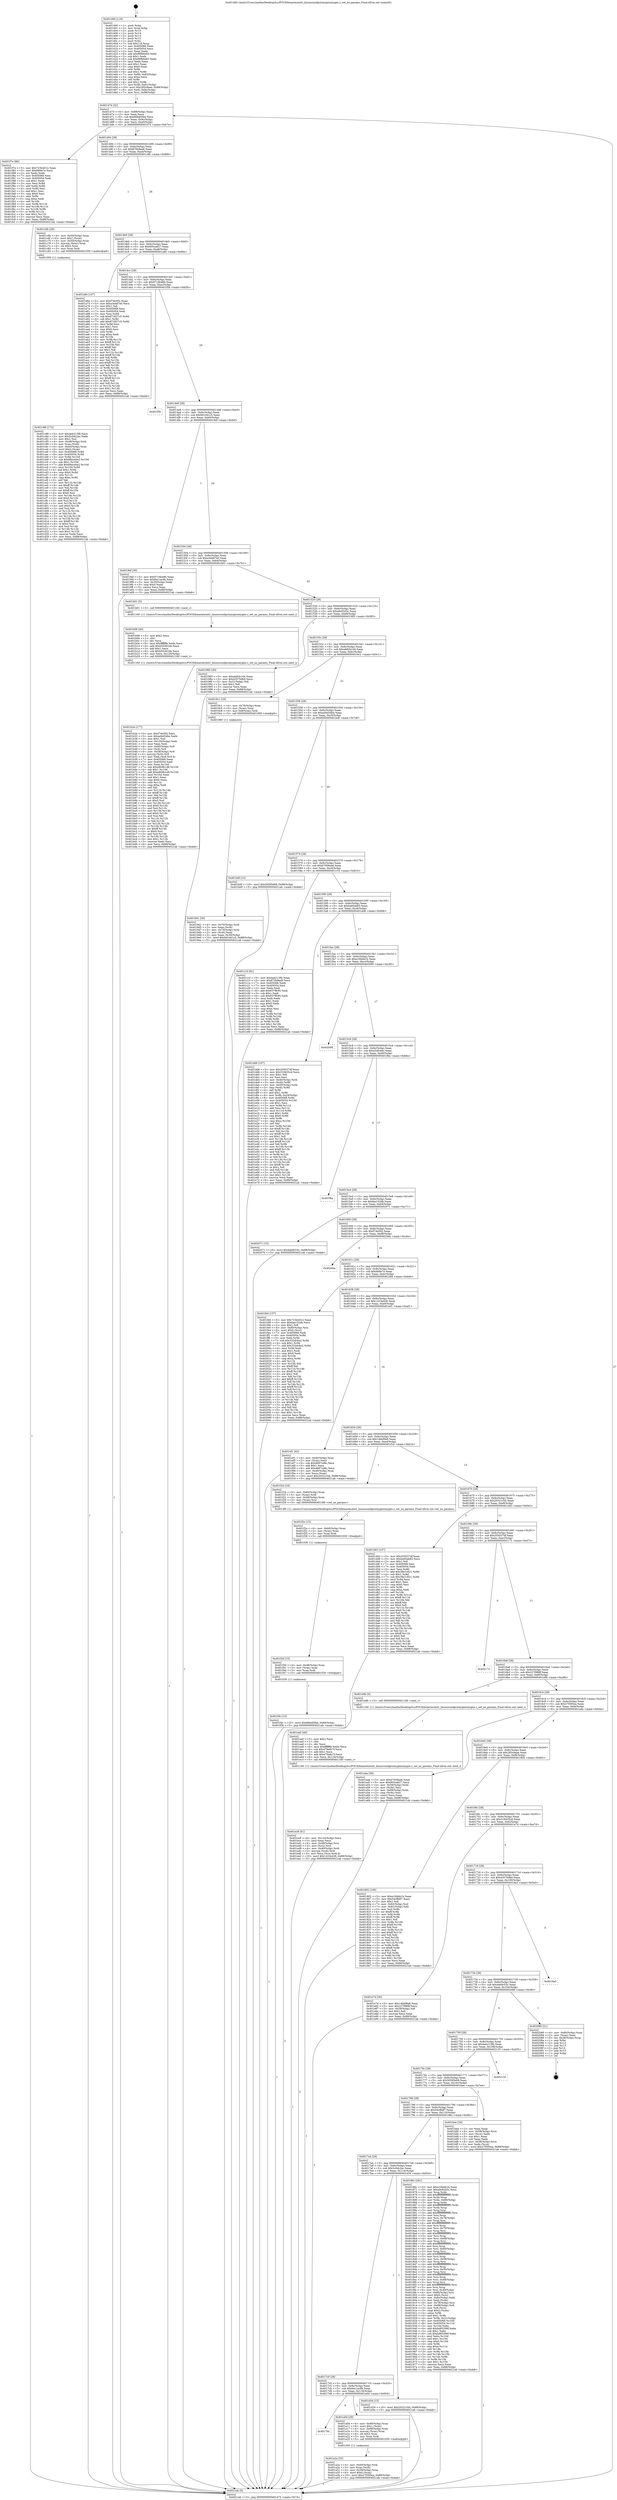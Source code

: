 digraph "0x401400" {
  label = "0x401400 (/mnt/c/Users/mathe/Desktop/tcc/POCII/binaries/extr_linuxsoundpcioxygenoxygen.c_set_no_params_Final-ollvm.out::main(0))"
  labelloc = "t"
  node[shape=record]

  Entry [label="",width=0.3,height=0.3,shape=circle,fillcolor=black,style=filled]
  "0x401474" [label="{
     0x401474 [32]\l
     | [instrs]\l
     &nbsp;&nbsp;0x401474 \<+6\>: mov -0x88(%rbp),%eax\l
     &nbsp;&nbsp;0x40147a \<+2\>: mov %eax,%ecx\l
     &nbsp;&nbsp;0x40147c \<+6\>: sub $0x86bd00be,%ecx\l
     &nbsp;&nbsp;0x401482 \<+6\>: mov %eax,-0x9c(%rbp)\l
     &nbsp;&nbsp;0x401488 \<+6\>: mov %ecx,-0xa0(%rbp)\l
     &nbsp;&nbsp;0x40148e \<+6\>: je 0000000000401f7e \<main+0xb7e\>\l
  }"]
  "0x401f7e" [label="{
     0x401f7e [86]\l
     | [instrs]\l
     &nbsp;&nbsp;0x401f7e \<+5\>: mov $0x723b4012,%eax\l
     &nbsp;&nbsp;0x401f83 \<+5\>: mov $0xfd0fe7e,%ecx\l
     &nbsp;&nbsp;0x401f88 \<+2\>: xor %edx,%edx\l
     &nbsp;&nbsp;0x401f8a \<+7\>: mov 0x405068,%esi\l
     &nbsp;&nbsp;0x401f91 \<+7\>: mov 0x405054,%edi\l
     &nbsp;&nbsp;0x401f98 \<+3\>: sub $0x1,%edx\l
     &nbsp;&nbsp;0x401f9b \<+3\>: mov %esi,%r8d\l
     &nbsp;&nbsp;0x401f9e \<+3\>: add %edx,%r8d\l
     &nbsp;&nbsp;0x401fa1 \<+4\>: imul %r8d,%esi\l
     &nbsp;&nbsp;0x401fa5 \<+3\>: and $0x1,%esi\l
     &nbsp;&nbsp;0x401fa8 \<+3\>: cmp $0x0,%esi\l
     &nbsp;&nbsp;0x401fab \<+4\>: sete %r9b\l
     &nbsp;&nbsp;0x401faf \<+3\>: cmp $0xa,%edi\l
     &nbsp;&nbsp;0x401fb2 \<+4\>: setl %r10b\l
     &nbsp;&nbsp;0x401fb6 \<+3\>: mov %r9b,%r11b\l
     &nbsp;&nbsp;0x401fb9 \<+3\>: and %r10b,%r11b\l
     &nbsp;&nbsp;0x401fbc \<+3\>: xor %r10b,%r9b\l
     &nbsp;&nbsp;0x401fbf \<+3\>: or %r9b,%r11b\l
     &nbsp;&nbsp;0x401fc2 \<+4\>: test $0x1,%r11b\l
     &nbsp;&nbsp;0x401fc6 \<+3\>: cmovne %ecx,%eax\l
     &nbsp;&nbsp;0x401fc9 \<+6\>: mov %eax,-0x88(%rbp)\l
     &nbsp;&nbsp;0x401fcf \<+5\>: jmp 00000000004021ab \<main+0xdab\>\l
  }"]
  "0x401494" [label="{
     0x401494 [28]\l
     | [instrs]\l
     &nbsp;&nbsp;0x401494 \<+5\>: jmp 0000000000401499 \<main+0x99\>\l
     &nbsp;&nbsp;0x401499 \<+6\>: mov -0x9c(%rbp),%eax\l
     &nbsp;&nbsp;0x40149f \<+5\>: sub $0x870b9aa8,%eax\l
     &nbsp;&nbsp;0x4014a4 \<+6\>: mov %eax,-0xa4(%rbp)\l
     &nbsp;&nbsp;0x4014aa \<+6\>: je 0000000000401c6b \<main+0x86b\>\l
  }"]
  Exit [label="",width=0.3,height=0.3,shape=circle,fillcolor=black,style=filled,peripheries=2]
  "0x401c6b" [label="{
     0x401c6b [29]\l
     | [instrs]\l
     &nbsp;&nbsp;0x401c6b \<+4\>: mov -0x50(%rbp),%rax\l
     &nbsp;&nbsp;0x401c6f \<+6\>: movl $0x1,(%rax)\l
     &nbsp;&nbsp;0x401c75 \<+4\>: mov -0x50(%rbp),%rax\l
     &nbsp;&nbsp;0x401c79 \<+3\>: movslq (%rax),%rax\l
     &nbsp;&nbsp;0x401c7c \<+4\>: shl $0x2,%rax\l
     &nbsp;&nbsp;0x401c80 \<+3\>: mov %rax,%rdi\l
     &nbsp;&nbsp;0x401c83 \<+5\>: call 0000000000401050 \<malloc@plt\>\l
     | [calls]\l
     &nbsp;&nbsp;0x401050 \{1\} (unknown)\l
  }"]
  "0x4014b0" [label="{
     0x4014b0 [28]\l
     | [instrs]\l
     &nbsp;&nbsp;0x4014b0 \<+5\>: jmp 00000000004014b5 \<main+0xb5\>\l
     &nbsp;&nbsp;0x4014b5 \<+6\>: mov -0x9c(%rbp),%eax\l
     &nbsp;&nbsp;0x4014bb \<+5\>: sub $0x905ca627,%eax\l
     &nbsp;&nbsp;0x4014c0 \<+6\>: mov %eax,-0xa8(%rbp)\l
     &nbsp;&nbsp;0x4014c6 \<+6\>: je 0000000000401a6e \<main+0x66e\>\l
  }"]
  "0x401f4c" [label="{
     0x401f4c [15]\l
     | [instrs]\l
     &nbsp;&nbsp;0x401f4c \<+10\>: movl $0x86bd00be,-0x88(%rbp)\l
     &nbsp;&nbsp;0x401f56 \<+5\>: jmp 00000000004021ab \<main+0xdab\>\l
  }"]
  "0x401a6e" [label="{
     0x401a6e [147]\l
     | [instrs]\l
     &nbsp;&nbsp;0x401a6e \<+5\>: mov $0xf74e592,%eax\l
     &nbsp;&nbsp;0x401a73 \<+5\>: mov $0xa3eb87e0,%ecx\l
     &nbsp;&nbsp;0x401a78 \<+2\>: mov $0x1,%dl\l
     &nbsp;&nbsp;0x401a7a \<+7\>: mov 0x405068,%esi\l
     &nbsp;&nbsp;0x401a81 \<+7\>: mov 0x405054,%edi\l
     &nbsp;&nbsp;0x401a88 \<+3\>: mov %esi,%r8d\l
     &nbsp;&nbsp;0x401a8b \<+7\>: sub $0x872827c5,%r8d\l
     &nbsp;&nbsp;0x401a92 \<+4\>: sub $0x1,%r8d\l
     &nbsp;&nbsp;0x401a96 \<+7\>: add $0x872827c5,%r8d\l
     &nbsp;&nbsp;0x401a9d \<+4\>: imul %r8d,%esi\l
     &nbsp;&nbsp;0x401aa1 \<+3\>: and $0x1,%esi\l
     &nbsp;&nbsp;0x401aa4 \<+3\>: cmp $0x0,%esi\l
     &nbsp;&nbsp;0x401aa7 \<+4\>: sete %r9b\l
     &nbsp;&nbsp;0x401aab \<+3\>: cmp $0xa,%edi\l
     &nbsp;&nbsp;0x401aae \<+4\>: setl %r10b\l
     &nbsp;&nbsp;0x401ab2 \<+3\>: mov %r9b,%r11b\l
     &nbsp;&nbsp;0x401ab5 \<+4\>: xor $0xff,%r11b\l
     &nbsp;&nbsp;0x401ab9 \<+3\>: mov %r10b,%bl\l
     &nbsp;&nbsp;0x401abc \<+3\>: xor $0xff,%bl\l
     &nbsp;&nbsp;0x401abf \<+3\>: xor $0x1,%dl\l
     &nbsp;&nbsp;0x401ac2 \<+3\>: mov %r11b,%r14b\l
     &nbsp;&nbsp;0x401ac5 \<+4\>: and $0xff,%r14b\l
     &nbsp;&nbsp;0x401ac9 \<+3\>: and %dl,%r9b\l
     &nbsp;&nbsp;0x401acc \<+3\>: mov %bl,%r15b\l
     &nbsp;&nbsp;0x401acf \<+4\>: and $0xff,%r15b\l
     &nbsp;&nbsp;0x401ad3 \<+3\>: and %dl,%r10b\l
     &nbsp;&nbsp;0x401ad6 \<+3\>: or %r9b,%r14b\l
     &nbsp;&nbsp;0x401ad9 \<+3\>: or %r10b,%r15b\l
     &nbsp;&nbsp;0x401adc \<+3\>: xor %r15b,%r14b\l
     &nbsp;&nbsp;0x401adf \<+3\>: or %bl,%r11b\l
     &nbsp;&nbsp;0x401ae2 \<+4\>: xor $0xff,%r11b\l
     &nbsp;&nbsp;0x401ae6 \<+3\>: or $0x1,%dl\l
     &nbsp;&nbsp;0x401ae9 \<+3\>: and %dl,%r11b\l
     &nbsp;&nbsp;0x401aec \<+3\>: or %r11b,%r14b\l
     &nbsp;&nbsp;0x401aef \<+4\>: test $0x1,%r14b\l
     &nbsp;&nbsp;0x401af3 \<+3\>: cmovne %ecx,%eax\l
     &nbsp;&nbsp;0x401af6 \<+6\>: mov %eax,-0x88(%rbp)\l
     &nbsp;&nbsp;0x401afc \<+5\>: jmp 00000000004021ab \<main+0xdab\>\l
  }"]
  "0x4014cc" [label="{
     0x4014cc [28]\l
     | [instrs]\l
     &nbsp;&nbsp;0x4014cc \<+5\>: jmp 00000000004014d1 \<main+0xd1\>\l
     &nbsp;&nbsp;0x4014d1 \<+6\>: mov -0x9c(%rbp),%eax\l
     &nbsp;&nbsp;0x4014d7 \<+5\>: sub $0x9716b48b,%eax\l
     &nbsp;&nbsp;0x4014dc \<+6\>: mov %eax,-0xac(%rbp)\l
     &nbsp;&nbsp;0x4014e2 \<+6\>: je 0000000000401f5b \<main+0xb5b\>\l
  }"]
  "0x401f3d" [label="{
     0x401f3d [15]\l
     | [instrs]\l
     &nbsp;&nbsp;0x401f3d \<+4\>: mov -0x48(%rbp),%rax\l
     &nbsp;&nbsp;0x401f41 \<+3\>: mov (%rax),%rax\l
     &nbsp;&nbsp;0x401f44 \<+3\>: mov %rax,%rdi\l
     &nbsp;&nbsp;0x401f47 \<+5\>: call 0000000000401030 \<free@plt\>\l
     | [calls]\l
     &nbsp;&nbsp;0x401030 \{1\} (unknown)\l
  }"]
  "0x401f5b" [label="{
     0x401f5b\l
  }", style=dashed]
  "0x4014e8" [label="{
     0x4014e8 [28]\l
     | [instrs]\l
     &nbsp;&nbsp;0x4014e8 \<+5\>: jmp 00000000004014ed \<main+0xed\>\l
     &nbsp;&nbsp;0x4014ed \<+6\>: mov -0x9c(%rbp),%eax\l
     &nbsp;&nbsp;0x4014f3 \<+5\>: sub $0x9d1d41c5,%eax\l
     &nbsp;&nbsp;0x4014f8 \<+6\>: mov %eax,-0xb0(%rbp)\l
     &nbsp;&nbsp;0x4014fe \<+6\>: je 00000000004019ef \<main+0x5ef\>\l
  }"]
  "0x401f2e" [label="{
     0x401f2e [15]\l
     | [instrs]\l
     &nbsp;&nbsp;0x401f2e \<+4\>: mov -0x60(%rbp),%rax\l
     &nbsp;&nbsp;0x401f32 \<+3\>: mov (%rax),%rax\l
     &nbsp;&nbsp;0x401f35 \<+3\>: mov %rax,%rdi\l
     &nbsp;&nbsp;0x401f38 \<+5\>: call 0000000000401030 \<free@plt\>\l
     | [calls]\l
     &nbsp;&nbsp;0x401030 \{1\} (unknown)\l
  }"]
  "0x4019ef" [label="{
     0x4019ef [30]\l
     | [instrs]\l
     &nbsp;&nbsp;0x4019ef \<+5\>: mov $0x9716b48b,%eax\l
     &nbsp;&nbsp;0x4019f4 \<+5\>: mov $0x6ec1ac9b,%ecx\l
     &nbsp;&nbsp;0x4019f9 \<+3\>: mov -0x30(%rbp),%edx\l
     &nbsp;&nbsp;0x4019fc \<+3\>: cmp $0x0,%edx\l
     &nbsp;&nbsp;0x4019ff \<+3\>: cmove %ecx,%eax\l
     &nbsp;&nbsp;0x401a02 \<+6\>: mov %eax,-0x88(%rbp)\l
     &nbsp;&nbsp;0x401a08 \<+5\>: jmp 00000000004021ab \<main+0xdab\>\l
  }"]
  "0x401504" [label="{
     0x401504 [28]\l
     | [instrs]\l
     &nbsp;&nbsp;0x401504 \<+5\>: jmp 0000000000401509 \<main+0x109\>\l
     &nbsp;&nbsp;0x401509 \<+6\>: mov -0x9c(%rbp),%eax\l
     &nbsp;&nbsp;0x40150f \<+5\>: sub $0xa3eb87e0,%eax\l
     &nbsp;&nbsp;0x401514 \<+6\>: mov %eax,-0xb4(%rbp)\l
     &nbsp;&nbsp;0x40151a \<+6\>: je 0000000000401b01 \<main+0x701\>\l
  }"]
  "0x401ec8" [label="{
     0x401ec8 [41]\l
     | [instrs]\l
     &nbsp;&nbsp;0x401ec8 \<+6\>: mov -0x124(%rbp),%ecx\l
     &nbsp;&nbsp;0x401ece \<+3\>: imul %eax,%ecx\l
     &nbsp;&nbsp;0x401ed1 \<+4\>: mov -0x48(%rbp),%rsi\l
     &nbsp;&nbsp;0x401ed5 \<+3\>: mov (%rsi),%rsi\l
     &nbsp;&nbsp;0x401ed8 \<+4\>: mov -0x40(%rbp),%rdi\l
     &nbsp;&nbsp;0x401edc \<+3\>: movslq (%rdi),%rdi\l
     &nbsp;&nbsp;0x401edf \<+3\>: mov %ecx,(%rsi,%rdi,4)\l
     &nbsp;&nbsp;0x401ee2 \<+10\>: movl $0x1433e436,-0x88(%rbp)\l
     &nbsp;&nbsp;0x401eec \<+5\>: jmp 00000000004021ab \<main+0xdab\>\l
  }"]
  "0x401b01" [label="{
     0x401b01 [5]\l
     | [instrs]\l
     &nbsp;&nbsp;0x401b01 \<+5\>: call 0000000000401160 \<next_i\>\l
     | [calls]\l
     &nbsp;&nbsp;0x401160 \{1\} (/mnt/c/Users/mathe/Desktop/tcc/POCII/binaries/extr_linuxsoundpcioxygenoxygen.c_set_no_params_Final-ollvm.out::next_i)\l
  }"]
  "0x401520" [label="{
     0x401520 [28]\l
     | [instrs]\l
     &nbsp;&nbsp;0x401520 \<+5\>: jmp 0000000000401525 \<main+0x125\>\l
     &nbsp;&nbsp;0x401525 \<+6\>: mov -0x9c(%rbp),%eax\l
     &nbsp;&nbsp;0x40152b \<+5\>: sub $0xa9c62d3c,%eax\l
     &nbsp;&nbsp;0x401530 \<+6\>: mov %eax,-0xb8(%rbp)\l
     &nbsp;&nbsp;0x401536 \<+6\>: je 0000000000401985 \<main+0x585\>\l
  }"]
  "0x401ea0" [label="{
     0x401ea0 [40]\l
     | [instrs]\l
     &nbsp;&nbsp;0x401ea0 \<+5\>: mov $0x2,%ecx\l
     &nbsp;&nbsp;0x401ea5 \<+1\>: cltd\l
     &nbsp;&nbsp;0x401ea6 \<+2\>: idiv %ecx\l
     &nbsp;&nbsp;0x401ea8 \<+6\>: imul $0xfffffffe,%edx,%ecx\l
     &nbsp;&nbsp;0x401eae \<+6\>: sub $0x479a8c7f,%ecx\l
     &nbsp;&nbsp;0x401eb4 \<+3\>: add $0x1,%ecx\l
     &nbsp;&nbsp;0x401eb7 \<+6\>: add $0x479a8c7f,%ecx\l
     &nbsp;&nbsp;0x401ebd \<+6\>: mov %ecx,-0x124(%rbp)\l
     &nbsp;&nbsp;0x401ec3 \<+5\>: call 0000000000401160 \<next_i\>\l
     | [calls]\l
     &nbsp;&nbsp;0x401160 \{1\} (/mnt/c/Users/mathe/Desktop/tcc/POCII/binaries/extr_linuxsoundpcioxygenoxygen.c_set_no_params_Final-ollvm.out::next_i)\l
  }"]
  "0x401985" [label="{
     0x401985 [30]\l
     | [instrs]\l
     &nbsp;&nbsp;0x401985 \<+5\>: mov $0xab82b1d4,%eax\l
     &nbsp;&nbsp;0x40198a \<+5\>: mov $0x43570d6d,%ecx\l
     &nbsp;&nbsp;0x40198f \<+3\>: mov -0x31(%rbp),%dl\l
     &nbsp;&nbsp;0x401992 \<+3\>: test $0x1,%dl\l
     &nbsp;&nbsp;0x401995 \<+3\>: cmovne %ecx,%eax\l
     &nbsp;&nbsp;0x401998 \<+6\>: mov %eax,-0x88(%rbp)\l
     &nbsp;&nbsp;0x40199e \<+5\>: jmp 00000000004021ab \<main+0xdab\>\l
  }"]
  "0x40153c" [label="{
     0x40153c [28]\l
     | [instrs]\l
     &nbsp;&nbsp;0x40153c \<+5\>: jmp 0000000000401541 \<main+0x141\>\l
     &nbsp;&nbsp;0x401541 \<+6\>: mov -0x9c(%rbp),%eax\l
     &nbsp;&nbsp;0x401547 \<+5\>: sub $0xab82b1d4,%eax\l
     &nbsp;&nbsp;0x40154c \<+6\>: mov %eax,-0xbc(%rbp)\l
     &nbsp;&nbsp;0x401552 \<+6\>: je 00000000004019c1 \<main+0x5c1\>\l
  }"]
  "0x401c88" [label="{
     0x401c88 [172]\l
     | [instrs]\l
     &nbsp;&nbsp;0x401c88 \<+5\>: mov $0x4eb213fb,%ecx\l
     &nbsp;&nbsp;0x401c8d \<+5\>: mov $0x5c0dc2ac,%edx\l
     &nbsp;&nbsp;0x401c92 \<+3\>: mov $0x1,%sil\l
     &nbsp;&nbsp;0x401c95 \<+4\>: mov -0x48(%rbp),%rdi\l
     &nbsp;&nbsp;0x401c99 \<+3\>: mov %rax,(%rdi)\l
     &nbsp;&nbsp;0x401c9c \<+4\>: mov -0x40(%rbp),%rax\l
     &nbsp;&nbsp;0x401ca0 \<+6\>: movl $0x0,(%rax)\l
     &nbsp;&nbsp;0x401ca6 \<+8\>: mov 0x405068,%r8d\l
     &nbsp;&nbsp;0x401cae \<+8\>: mov 0x405054,%r9d\l
     &nbsp;&nbsp;0x401cb6 \<+3\>: mov %r8d,%r10d\l
     &nbsp;&nbsp;0x401cb9 \<+7\>: sub $0x68ecebe2,%r10d\l
     &nbsp;&nbsp;0x401cc0 \<+4\>: sub $0x1,%r10d\l
     &nbsp;&nbsp;0x401cc4 \<+7\>: add $0x68ecebe2,%r10d\l
     &nbsp;&nbsp;0x401ccb \<+4\>: imul %r10d,%r8d\l
     &nbsp;&nbsp;0x401ccf \<+4\>: and $0x1,%r8d\l
     &nbsp;&nbsp;0x401cd3 \<+4\>: cmp $0x0,%r8d\l
     &nbsp;&nbsp;0x401cd7 \<+4\>: sete %r11b\l
     &nbsp;&nbsp;0x401cdb \<+4\>: cmp $0xa,%r9d\l
     &nbsp;&nbsp;0x401cdf \<+3\>: setl %bl\l
     &nbsp;&nbsp;0x401ce2 \<+3\>: mov %r11b,%r14b\l
     &nbsp;&nbsp;0x401ce5 \<+4\>: xor $0xff,%r14b\l
     &nbsp;&nbsp;0x401ce9 \<+3\>: mov %bl,%r15b\l
     &nbsp;&nbsp;0x401cec \<+4\>: xor $0xff,%r15b\l
     &nbsp;&nbsp;0x401cf0 \<+4\>: xor $0x0,%sil\l
     &nbsp;&nbsp;0x401cf4 \<+3\>: mov %r14b,%r12b\l
     &nbsp;&nbsp;0x401cf7 \<+4\>: and $0x0,%r12b\l
     &nbsp;&nbsp;0x401cfb \<+3\>: and %sil,%r11b\l
     &nbsp;&nbsp;0x401cfe \<+3\>: mov %r15b,%r13b\l
     &nbsp;&nbsp;0x401d01 \<+4\>: and $0x0,%r13b\l
     &nbsp;&nbsp;0x401d05 \<+3\>: and %sil,%bl\l
     &nbsp;&nbsp;0x401d08 \<+3\>: or %r11b,%r12b\l
     &nbsp;&nbsp;0x401d0b \<+3\>: or %bl,%r13b\l
     &nbsp;&nbsp;0x401d0e \<+3\>: xor %r13b,%r12b\l
     &nbsp;&nbsp;0x401d11 \<+3\>: or %r15b,%r14b\l
     &nbsp;&nbsp;0x401d14 \<+4\>: xor $0xff,%r14b\l
     &nbsp;&nbsp;0x401d18 \<+4\>: or $0x0,%sil\l
     &nbsp;&nbsp;0x401d1c \<+3\>: and %sil,%r14b\l
     &nbsp;&nbsp;0x401d1f \<+3\>: or %r14b,%r12b\l
     &nbsp;&nbsp;0x401d22 \<+4\>: test $0x1,%r12b\l
     &nbsp;&nbsp;0x401d26 \<+3\>: cmovne %edx,%ecx\l
     &nbsp;&nbsp;0x401d29 \<+6\>: mov %ecx,-0x88(%rbp)\l
     &nbsp;&nbsp;0x401d2f \<+5\>: jmp 00000000004021ab \<main+0xdab\>\l
  }"]
  "0x4019c1" [label="{
     0x4019c1 [16]\l
     | [instrs]\l
     &nbsp;&nbsp;0x4019c1 \<+4\>: mov -0x78(%rbp),%rax\l
     &nbsp;&nbsp;0x4019c5 \<+3\>: mov (%rax),%rax\l
     &nbsp;&nbsp;0x4019c8 \<+4\>: mov 0x8(%rax),%rdi\l
     &nbsp;&nbsp;0x4019cc \<+5\>: call 0000000000401060 \<atoi@plt\>\l
     | [calls]\l
     &nbsp;&nbsp;0x401060 \{1\} (unknown)\l
  }"]
  "0x401558" [label="{
     0x401558 [28]\l
     | [instrs]\l
     &nbsp;&nbsp;0x401558 \<+5\>: jmp 000000000040155d \<main+0x15d\>\l
     &nbsp;&nbsp;0x40155d \<+6\>: mov -0x9c(%rbp),%eax\l
     &nbsp;&nbsp;0x401563 \<+5\>: sub $0xad4d34be,%eax\l
     &nbsp;&nbsp;0x401568 \<+6\>: mov %eax,-0xc0(%rbp)\l
     &nbsp;&nbsp;0x40156e \<+6\>: je 0000000000401bdf \<main+0x7df\>\l
  }"]
  "0x401b2e" [label="{
     0x401b2e [177]\l
     | [instrs]\l
     &nbsp;&nbsp;0x401b2e \<+5\>: mov $0xf74e592,%ecx\l
     &nbsp;&nbsp;0x401b33 \<+5\>: mov $0xad4d34be,%edx\l
     &nbsp;&nbsp;0x401b38 \<+3\>: mov $0x1,%sil\l
     &nbsp;&nbsp;0x401b3b \<+6\>: mov -0x120(%rbp),%edi\l
     &nbsp;&nbsp;0x401b41 \<+3\>: imul %eax,%edi\l
     &nbsp;&nbsp;0x401b44 \<+4\>: mov -0x60(%rbp),%r8\l
     &nbsp;&nbsp;0x401b48 \<+3\>: mov (%r8),%r8\l
     &nbsp;&nbsp;0x401b4b \<+4\>: mov -0x58(%rbp),%r9\l
     &nbsp;&nbsp;0x401b4f \<+3\>: movslq (%r9),%r9\l
     &nbsp;&nbsp;0x401b52 \<+4\>: mov %edi,(%r8,%r9,4)\l
     &nbsp;&nbsp;0x401b56 \<+7\>: mov 0x405068,%eax\l
     &nbsp;&nbsp;0x401b5d \<+7\>: mov 0x405054,%edi\l
     &nbsp;&nbsp;0x401b64 \<+3\>: mov %eax,%r10d\l
     &nbsp;&nbsp;0x401b67 \<+7\>: sub $0xe809b1db,%r10d\l
     &nbsp;&nbsp;0x401b6e \<+4\>: sub $0x1,%r10d\l
     &nbsp;&nbsp;0x401b72 \<+7\>: add $0xe809b1db,%r10d\l
     &nbsp;&nbsp;0x401b79 \<+4\>: imul %r10d,%eax\l
     &nbsp;&nbsp;0x401b7d \<+3\>: and $0x1,%eax\l
     &nbsp;&nbsp;0x401b80 \<+3\>: cmp $0x0,%eax\l
     &nbsp;&nbsp;0x401b83 \<+4\>: sete %r11b\l
     &nbsp;&nbsp;0x401b87 \<+3\>: cmp $0xa,%edi\l
     &nbsp;&nbsp;0x401b8a \<+3\>: setl %bl\l
     &nbsp;&nbsp;0x401b8d \<+3\>: mov %r11b,%r14b\l
     &nbsp;&nbsp;0x401b90 \<+4\>: xor $0xff,%r14b\l
     &nbsp;&nbsp;0x401b94 \<+3\>: mov %bl,%r15b\l
     &nbsp;&nbsp;0x401b97 \<+4\>: xor $0xff,%r15b\l
     &nbsp;&nbsp;0x401b9b \<+4\>: xor $0x0,%sil\l
     &nbsp;&nbsp;0x401b9f \<+3\>: mov %r14b,%r12b\l
     &nbsp;&nbsp;0x401ba2 \<+4\>: and $0x0,%r12b\l
     &nbsp;&nbsp;0x401ba6 \<+3\>: and %sil,%r11b\l
     &nbsp;&nbsp;0x401ba9 \<+3\>: mov %r15b,%r13b\l
     &nbsp;&nbsp;0x401bac \<+4\>: and $0x0,%r13b\l
     &nbsp;&nbsp;0x401bb0 \<+3\>: and %sil,%bl\l
     &nbsp;&nbsp;0x401bb3 \<+3\>: or %r11b,%r12b\l
     &nbsp;&nbsp;0x401bb6 \<+3\>: or %bl,%r13b\l
     &nbsp;&nbsp;0x401bb9 \<+3\>: xor %r13b,%r12b\l
     &nbsp;&nbsp;0x401bbc \<+3\>: or %r15b,%r14b\l
     &nbsp;&nbsp;0x401bbf \<+4\>: xor $0xff,%r14b\l
     &nbsp;&nbsp;0x401bc3 \<+4\>: or $0x0,%sil\l
     &nbsp;&nbsp;0x401bc7 \<+3\>: and %sil,%r14b\l
     &nbsp;&nbsp;0x401bca \<+3\>: or %r14b,%r12b\l
     &nbsp;&nbsp;0x401bcd \<+4\>: test $0x1,%r12b\l
     &nbsp;&nbsp;0x401bd1 \<+3\>: cmovne %edx,%ecx\l
     &nbsp;&nbsp;0x401bd4 \<+6\>: mov %ecx,-0x88(%rbp)\l
     &nbsp;&nbsp;0x401bda \<+5\>: jmp 00000000004021ab \<main+0xdab\>\l
  }"]
  "0x401bdf" [label="{
     0x401bdf [15]\l
     | [instrs]\l
     &nbsp;&nbsp;0x401bdf \<+10\>: movl $0x50595e68,-0x88(%rbp)\l
     &nbsp;&nbsp;0x401be9 \<+5\>: jmp 00000000004021ab \<main+0xdab\>\l
  }"]
  "0x401574" [label="{
     0x401574 [28]\l
     | [instrs]\l
     &nbsp;&nbsp;0x401574 \<+5\>: jmp 0000000000401579 \<main+0x179\>\l
     &nbsp;&nbsp;0x401579 \<+6\>: mov -0x9c(%rbp),%eax\l
     &nbsp;&nbsp;0x40157f \<+5\>: sub $0xb7009aa6,%eax\l
     &nbsp;&nbsp;0x401584 \<+6\>: mov %eax,-0xc4(%rbp)\l
     &nbsp;&nbsp;0x40158a \<+6\>: je 0000000000401c10 \<main+0x810\>\l
  }"]
  "0x401b06" [label="{
     0x401b06 [40]\l
     | [instrs]\l
     &nbsp;&nbsp;0x401b06 \<+5\>: mov $0x2,%ecx\l
     &nbsp;&nbsp;0x401b0b \<+1\>: cltd\l
     &nbsp;&nbsp;0x401b0c \<+2\>: idiv %ecx\l
     &nbsp;&nbsp;0x401b0e \<+6\>: imul $0xfffffffe,%edx,%ecx\l
     &nbsp;&nbsp;0x401b14 \<+6\>: add $0xb55361bb,%ecx\l
     &nbsp;&nbsp;0x401b1a \<+3\>: add $0x1,%ecx\l
     &nbsp;&nbsp;0x401b1d \<+6\>: sub $0xb55361bb,%ecx\l
     &nbsp;&nbsp;0x401b23 \<+6\>: mov %ecx,-0x120(%rbp)\l
     &nbsp;&nbsp;0x401b29 \<+5\>: call 0000000000401160 \<next_i\>\l
     | [calls]\l
     &nbsp;&nbsp;0x401160 \{1\} (/mnt/c/Users/mathe/Desktop/tcc/POCII/binaries/extr_linuxsoundpcioxygenoxygen.c_set_no_params_Final-ollvm.out::next_i)\l
  }"]
  "0x401c10" [label="{
     0x401c10 [91]\l
     | [instrs]\l
     &nbsp;&nbsp;0x401c10 \<+5\>: mov $0x4eb213fb,%eax\l
     &nbsp;&nbsp;0x401c15 \<+5\>: mov $0x870b9aa8,%ecx\l
     &nbsp;&nbsp;0x401c1a \<+7\>: mov 0x405068,%edx\l
     &nbsp;&nbsp;0x401c21 \<+7\>: mov 0x405054,%esi\l
     &nbsp;&nbsp;0x401c28 \<+2\>: mov %edx,%edi\l
     &nbsp;&nbsp;0x401c2a \<+6\>: add $0x637ffc95,%edi\l
     &nbsp;&nbsp;0x401c30 \<+3\>: sub $0x1,%edi\l
     &nbsp;&nbsp;0x401c33 \<+6\>: sub $0x637ffc95,%edi\l
     &nbsp;&nbsp;0x401c39 \<+3\>: imul %edi,%edx\l
     &nbsp;&nbsp;0x401c3c \<+3\>: and $0x1,%edx\l
     &nbsp;&nbsp;0x401c3f \<+3\>: cmp $0x0,%edx\l
     &nbsp;&nbsp;0x401c42 \<+4\>: sete %r8b\l
     &nbsp;&nbsp;0x401c46 \<+3\>: cmp $0xa,%esi\l
     &nbsp;&nbsp;0x401c49 \<+4\>: setl %r9b\l
     &nbsp;&nbsp;0x401c4d \<+3\>: mov %r8b,%r10b\l
     &nbsp;&nbsp;0x401c50 \<+3\>: and %r9b,%r10b\l
     &nbsp;&nbsp;0x401c53 \<+3\>: xor %r9b,%r8b\l
     &nbsp;&nbsp;0x401c56 \<+3\>: or %r8b,%r10b\l
     &nbsp;&nbsp;0x401c59 \<+4\>: test $0x1,%r10b\l
     &nbsp;&nbsp;0x401c5d \<+3\>: cmovne %ecx,%eax\l
     &nbsp;&nbsp;0x401c60 \<+6\>: mov %eax,-0x88(%rbp)\l
     &nbsp;&nbsp;0x401c66 \<+5\>: jmp 00000000004021ab \<main+0xdab\>\l
  }"]
  "0x401590" [label="{
     0x401590 [28]\l
     | [instrs]\l
     &nbsp;&nbsp;0x401590 \<+5\>: jmp 0000000000401595 \<main+0x195\>\l
     &nbsp;&nbsp;0x401595 \<+6\>: mov -0x9c(%rbp),%eax\l
     &nbsp;&nbsp;0x40159b \<+5\>: sub $0xba95ab83,%eax\l
     &nbsp;&nbsp;0x4015a0 \<+6\>: mov %eax,-0xc8(%rbp)\l
     &nbsp;&nbsp;0x4015a6 \<+6\>: je 0000000000401dd6 \<main+0x9d6\>\l
  }"]
  "0x401a2a" [label="{
     0x401a2a [32]\l
     | [instrs]\l
     &nbsp;&nbsp;0x401a2a \<+4\>: mov -0x60(%rbp),%rdi\l
     &nbsp;&nbsp;0x401a2e \<+3\>: mov %rax,(%rdi)\l
     &nbsp;&nbsp;0x401a31 \<+4\>: mov -0x58(%rbp),%rax\l
     &nbsp;&nbsp;0x401a35 \<+6\>: movl $0x0,(%rax)\l
     &nbsp;&nbsp;0x401a3b \<+10\>: movl $0x27f395ea,-0x88(%rbp)\l
     &nbsp;&nbsp;0x401a45 \<+5\>: jmp 00000000004021ab \<main+0xdab\>\l
  }"]
  "0x401dd6" [label="{
     0x401dd6 [167]\l
     | [instrs]\l
     &nbsp;&nbsp;0x401dd6 \<+5\>: mov $0x205037df,%eax\l
     &nbsp;&nbsp;0x401ddb \<+5\>: mov $0x319435cd,%ecx\l
     &nbsp;&nbsp;0x401de0 \<+2\>: mov $0x1,%dl\l
     &nbsp;&nbsp;0x401de2 \<+2\>: xor %esi,%esi\l
     &nbsp;&nbsp;0x401de4 \<+4\>: mov -0x40(%rbp),%rdi\l
     &nbsp;&nbsp;0x401de8 \<+3\>: mov (%rdi),%r8d\l
     &nbsp;&nbsp;0x401deb \<+4\>: mov -0x50(%rbp),%rdi\l
     &nbsp;&nbsp;0x401def \<+3\>: cmp (%rdi),%r8d\l
     &nbsp;&nbsp;0x401df2 \<+4\>: setl %r9b\l
     &nbsp;&nbsp;0x401df6 \<+4\>: and $0x1,%r9b\l
     &nbsp;&nbsp;0x401dfa \<+4\>: mov %r9b,-0x29(%rbp)\l
     &nbsp;&nbsp;0x401dfe \<+8\>: mov 0x405068,%r8d\l
     &nbsp;&nbsp;0x401e06 \<+8\>: mov 0x405054,%r10d\l
     &nbsp;&nbsp;0x401e0e \<+3\>: sub $0x1,%esi\l
     &nbsp;&nbsp;0x401e11 \<+3\>: mov %r8d,%r11d\l
     &nbsp;&nbsp;0x401e14 \<+3\>: add %esi,%r11d\l
     &nbsp;&nbsp;0x401e17 \<+4\>: imul %r11d,%r8d\l
     &nbsp;&nbsp;0x401e1b \<+4\>: and $0x1,%r8d\l
     &nbsp;&nbsp;0x401e1f \<+4\>: cmp $0x0,%r8d\l
     &nbsp;&nbsp;0x401e23 \<+4\>: sete %r9b\l
     &nbsp;&nbsp;0x401e27 \<+4\>: cmp $0xa,%r10d\l
     &nbsp;&nbsp;0x401e2b \<+3\>: setl %bl\l
     &nbsp;&nbsp;0x401e2e \<+3\>: mov %r9b,%r14b\l
     &nbsp;&nbsp;0x401e31 \<+4\>: xor $0xff,%r14b\l
     &nbsp;&nbsp;0x401e35 \<+3\>: mov %bl,%r15b\l
     &nbsp;&nbsp;0x401e38 \<+4\>: xor $0xff,%r15b\l
     &nbsp;&nbsp;0x401e3c \<+3\>: xor $0x1,%dl\l
     &nbsp;&nbsp;0x401e3f \<+3\>: mov %r14b,%r12b\l
     &nbsp;&nbsp;0x401e42 \<+4\>: and $0xff,%r12b\l
     &nbsp;&nbsp;0x401e46 \<+3\>: and %dl,%r9b\l
     &nbsp;&nbsp;0x401e49 \<+3\>: mov %r15b,%r13b\l
     &nbsp;&nbsp;0x401e4c \<+4\>: and $0xff,%r13b\l
     &nbsp;&nbsp;0x401e50 \<+2\>: and %dl,%bl\l
     &nbsp;&nbsp;0x401e52 \<+3\>: or %r9b,%r12b\l
     &nbsp;&nbsp;0x401e55 \<+3\>: or %bl,%r13b\l
     &nbsp;&nbsp;0x401e58 \<+3\>: xor %r13b,%r12b\l
     &nbsp;&nbsp;0x401e5b \<+3\>: or %r15b,%r14b\l
     &nbsp;&nbsp;0x401e5e \<+4\>: xor $0xff,%r14b\l
     &nbsp;&nbsp;0x401e62 \<+3\>: or $0x1,%dl\l
     &nbsp;&nbsp;0x401e65 \<+3\>: and %dl,%r14b\l
     &nbsp;&nbsp;0x401e68 \<+3\>: or %r14b,%r12b\l
     &nbsp;&nbsp;0x401e6b \<+4\>: test $0x1,%r12b\l
     &nbsp;&nbsp;0x401e6f \<+3\>: cmovne %ecx,%eax\l
     &nbsp;&nbsp;0x401e72 \<+6\>: mov %eax,-0x88(%rbp)\l
     &nbsp;&nbsp;0x401e78 \<+5\>: jmp 00000000004021ab \<main+0xdab\>\l
  }"]
  "0x4015ac" [label="{
     0x4015ac [28]\l
     | [instrs]\l
     &nbsp;&nbsp;0x4015ac \<+5\>: jmp 00000000004015b1 \<main+0x1b1\>\l
     &nbsp;&nbsp;0x4015b1 \<+6\>: mov -0x9c(%rbp),%eax\l
     &nbsp;&nbsp;0x4015b7 \<+5\>: sub $0xe16bbb1b,%eax\l
     &nbsp;&nbsp;0x4015bc \<+6\>: mov %eax,-0xcc(%rbp)\l
     &nbsp;&nbsp;0x4015c2 \<+6\>: je 0000000000402095 \<main+0xc95\>\l
  }"]
  "0x4017dc" [label="{
     0x4017dc\l
  }", style=dashed]
  "0x402095" [label="{
     0x402095\l
  }", style=dashed]
  "0x4015c8" [label="{
     0x4015c8 [28]\l
     | [instrs]\l
     &nbsp;&nbsp;0x4015c8 \<+5\>: jmp 00000000004015cd \<main+0x1cd\>\l
     &nbsp;&nbsp;0x4015cd \<+6\>: mov -0x9c(%rbp),%eax\l
     &nbsp;&nbsp;0x4015d3 \<+5\>: sub $0xe54fc4dc,%eax\l
     &nbsp;&nbsp;0x4015d8 \<+6\>: mov %eax,-0xd0(%rbp)\l
     &nbsp;&nbsp;0x4015de \<+6\>: je 0000000000401f6a \<main+0xb6a\>\l
  }"]
  "0x401a0d" [label="{
     0x401a0d [29]\l
     | [instrs]\l
     &nbsp;&nbsp;0x401a0d \<+4\>: mov -0x68(%rbp),%rax\l
     &nbsp;&nbsp;0x401a11 \<+6\>: movl $0x1,(%rax)\l
     &nbsp;&nbsp;0x401a17 \<+4\>: mov -0x68(%rbp),%rax\l
     &nbsp;&nbsp;0x401a1b \<+3\>: movslq (%rax),%rax\l
     &nbsp;&nbsp;0x401a1e \<+4\>: shl $0x2,%rax\l
     &nbsp;&nbsp;0x401a22 \<+3\>: mov %rax,%rdi\l
     &nbsp;&nbsp;0x401a25 \<+5\>: call 0000000000401050 \<malloc@plt\>\l
     | [calls]\l
     &nbsp;&nbsp;0x401050 \{1\} (unknown)\l
  }"]
  "0x401f6a" [label="{
     0x401f6a\l
  }", style=dashed]
  "0x4015e4" [label="{
     0x4015e4 [28]\l
     | [instrs]\l
     &nbsp;&nbsp;0x4015e4 \<+5\>: jmp 00000000004015e9 \<main+0x1e9\>\l
     &nbsp;&nbsp;0x4015e9 \<+6\>: mov -0x9c(%rbp),%eax\l
     &nbsp;&nbsp;0x4015ef \<+5\>: sub $0xfaa152db,%eax\l
     &nbsp;&nbsp;0x4015f4 \<+6\>: mov %eax,-0xd4(%rbp)\l
     &nbsp;&nbsp;0x4015fa \<+6\>: je 0000000000402071 \<main+0xc71\>\l
  }"]
  "0x4017c0" [label="{
     0x4017c0 [28]\l
     | [instrs]\l
     &nbsp;&nbsp;0x4017c0 \<+5\>: jmp 00000000004017c5 \<main+0x3c5\>\l
     &nbsp;&nbsp;0x4017c5 \<+6\>: mov -0x9c(%rbp),%eax\l
     &nbsp;&nbsp;0x4017cb \<+5\>: sub $0x6ec1ac9b,%eax\l
     &nbsp;&nbsp;0x4017d0 \<+6\>: mov %eax,-0x118(%rbp)\l
     &nbsp;&nbsp;0x4017d6 \<+6\>: je 0000000000401a0d \<main+0x60d\>\l
  }"]
  "0x402071" [label="{
     0x402071 [15]\l
     | [instrs]\l
     &nbsp;&nbsp;0x402071 \<+10\>: movl $0x4ab9c53c,-0x88(%rbp)\l
     &nbsp;&nbsp;0x40207b \<+5\>: jmp 00000000004021ab \<main+0xdab\>\l
  }"]
  "0x401600" [label="{
     0x401600 [28]\l
     | [instrs]\l
     &nbsp;&nbsp;0x401600 \<+5\>: jmp 0000000000401605 \<main+0x205\>\l
     &nbsp;&nbsp;0x401605 \<+6\>: mov -0x9c(%rbp),%eax\l
     &nbsp;&nbsp;0x40160b \<+5\>: sub $0xf74e592,%eax\l
     &nbsp;&nbsp;0x401610 \<+6\>: mov %eax,-0xd8(%rbp)\l
     &nbsp;&nbsp;0x401616 \<+6\>: je 00000000004020da \<main+0xcda\>\l
  }"]
  "0x401d34" [label="{
     0x401d34 [15]\l
     | [instrs]\l
     &nbsp;&nbsp;0x401d34 \<+10\>: movl $0x20321c5d,-0x88(%rbp)\l
     &nbsp;&nbsp;0x401d3e \<+5\>: jmp 00000000004021ab \<main+0xdab\>\l
  }"]
  "0x4020da" [label="{
     0x4020da\l
  }", style=dashed]
  "0x40161c" [label="{
     0x40161c [28]\l
     | [instrs]\l
     &nbsp;&nbsp;0x40161c \<+5\>: jmp 0000000000401621 \<main+0x221\>\l
     &nbsp;&nbsp;0x401621 \<+6\>: mov -0x9c(%rbp),%eax\l
     &nbsp;&nbsp;0x401627 \<+5\>: sub $0xfd0fe7e,%eax\l
     &nbsp;&nbsp;0x40162c \<+6\>: mov %eax,-0xdc(%rbp)\l
     &nbsp;&nbsp;0x401632 \<+6\>: je 0000000000401fd4 \<main+0xbd4\>\l
  }"]
  "0x4019d1" [label="{
     0x4019d1 [30]\l
     | [instrs]\l
     &nbsp;&nbsp;0x4019d1 \<+4\>: mov -0x70(%rbp),%rdi\l
     &nbsp;&nbsp;0x4019d5 \<+2\>: mov %eax,(%rdi)\l
     &nbsp;&nbsp;0x4019d7 \<+4\>: mov -0x70(%rbp),%rdi\l
     &nbsp;&nbsp;0x4019db \<+2\>: mov (%rdi),%eax\l
     &nbsp;&nbsp;0x4019dd \<+3\>: mov %eax,-0x30(%rbp)\l
     &nbsp;&nbsp;0x4019e0 \<+10\>: movl $0x9d1d41c5,-0x88(%rbp)\l
     &nbsp;&nbsp;0x4019ea \<+5\>: jmp 00000000004021ab \<main+0xdab\>\l
  }"]
  "0x401fd4" [label="{
     0x401fd4 [157]\l
     | [instrs]\l
     &nbsp;&nbsp;0x401fd4 \<+5\>: mov $0x723b4012,%eax\l
     &nbsp;&nbsp;0x401fd9 \<+5\>: mov $0xfaa152db,%ecx\l
     &nbsp;&nbsp;0x401fde \<+2\>: mov $0x1,%dl\l
     &nbsp;&nbsp;0x401fe0 \<+4\>: mov -0x80(%rbp),%rsi\l
     &nbsp;&nbsp;0x401fe4 \<+6\>: movl $0x0,(%rsi)\l
     &nbsp;&nbsp;0x401fea \<+7\>: mov 0x405068,%edi\l
     &nbsp;&nbsp;0x401ff1 \<+8\>: mov 0x405054,%r8d\l
     &nbsp;&nbsp;0x401ff9 \<+3\>: mov %edi,%r9d\l
     &nbsp;&nbsp;0x401ffc \<+7\>: sub $0x332dc6a2,%r9d\l
     &nbsp;&nbsp;0x402003 \<+4\>: sub $0x1,%r9d\l
     &nbsp;&nbsp;0x402007 \<+7\>: add $0x332dc6a2,%r9d\l
     &nbsp;&nbsp;0x40200e \<+4\>: imul %r9d,%edi\l
     &nbsp;&nbsp;0x402012 \<+3\>: and $0x1,%edi\l
     &nbsp;&nbsp;0x402015 \<+3\>: cmp $0x0,%edi\l
     &nbsp;&nbsp;0x402018 \<+4\>: sete %r10b\l
     &nbsp;&nbsp;0x40201c \<+4\>: cmp $0xa,%r8d\l
     &nbsp;&nbsp;0x402020 \<+4\>: setl %r11b\l
     &nbsp;&nbsp;0x402024 \<+3\>: mov %r10b,%bl\l
     &nbsp;&nbsp;0x402027 \<+3\>: xor $0xff,%bl\l
     &nbsp;&nbsp;0x40202a \<+3\>: mov %r11b,%r14b\l
     &nbsp;&nbsp;0x40202d \<+4\>: xor $0xff,%r14b\l
     &nbsp;&nbsp;0x402031 \<+3\>: xor $0x1,%dl\l
     &nbsp;&nbsp;0x402034 \<+3\>: mov %bl,%r15b\l
     &nbsp;&nbsp;0x402037 \<+4\>: and $0xff,%r15b\l
     &nbsp;&nbsp;0x40203b \<+3\>: and %dl,%r10b\l
     &nbsp;&nbsp;0x40203e \<+3\>: mov %r14b,%r12b\l
     &nbsp;&nbsp;0x402041 \<+4\>: and $0xff,%r12b\l
     &nbsp;&nbsp;0x402045 \<+3\>: and %dl,%r11b\l
     &nbsp;&nbsp;0x402048 \<+3\>: or %r10b,%r15b\l
     &nbsp;&nbsp;0x40204b \<+3\>: or %r11b,%r12b\l
     &nbsp;&nbsp;0x40204e \<+3\>: xor %r12b,%r15b\l
     &nbsp;&nbsp;0x402051 \<+3\>: or %r14b,%bl\l
     &nbsp;&nbsp;0x402054 \<+3\>: xor $0xff,%bl\l
     &nbsp;&nbsp;0x402057 \<+3\>: or $0x1,%dl\l
     &nbsp;&nbsp;0x40205a \<+2\>: and %dl,%bl\l
     &nbsp;&nbsp;0x40205c \<+3\>: or %bl,%r15b\l
     &nbsp;&nbsp;0x40205f \<+4\>: test $0x1,%r15b\l
     &nbsp;&nbsp;0x402063 \<+3\>: cmovne %ecx,%eax\l
     &nbsp;&nbsp;0x402066 \<+6\>: mov %eax,-0x88(%rbp)\l
     &nbsp;&nbsp;0x40206c \<+5\>: jmp 00000000004021ab \<main+0xdab\>\l
  }"]
  "0x401638" [label="{
     0x401638 [28]\l
     | [instrs]\l
     &nbsp;&nbsp;0x401638 \<+5\>: jmp 000000000040163d \<main+0x23d\>\l
     &nbsp;&nbsp;0x40163d \<+6\>: mov -0x9c(%rbp),%eax\l
     &nbsp;&nbsp;0x401643 \<+5\>: sub $0x1433e436,%eax\l
     &nbsp;&nbsp;0x401648 \<+6\>: mov %eax,-0xe0(%rbp)\l
     &nbsp;&nbsp;0x40164e \<+6\>: je 0000000000401ef1 \<main+0xaf1\>\l
  }"]
  "0x4017a4" [label="{
     0x4017a4 [28]\l
     | [instrs]\l
     &nbsp;&nbsp;0x4017a4 \<+5\>: jmp 00000000004017a9 \<main+0x3a9\>\l
     &nbsp;&nbsp;0x4017a9 \<+6\>: mov -0x9c(%rbp),%eax\l
     &nbsp;&nbsp;0x4017af \<+5\>: sub $0x5c0dc2ac,%eax\l
     &nbsp;&nbsp;0x4017b4 \<+6\>: mov %eax,-0x114(%rbp)\l
     &nbsp;&nbsp;0x4017ba \<+6\>: je 0000000000401d34 \<main+0x934\>\l
  }"]
  "0x401ef1" [label="{
     0x401ef1 [42]\l
     | [instrs]\l
     &nbsp;&nbsp;0x401ef1 \<+4\>: mov -0x40(%rbp),%rax\l
     &nbsp;&nbsp;0x401ef5 \<+2\>: mov (%rax),%ecx\l
     &nbsp;&nbsp;0x401ef7 \<+6\>: sub $0xd687cd8c,%ecx\l
     &nbsp;&nbsp;0x401efd \<+3\>: add $0x1,%ecx\l
     &nbsp;&nbsp;0x401f00 \<+6\>: add $0xd687cd8c,%ecx\l
     &nbsp;&nbsp;0x401f06 \<+4\>: mov -0x40(%rbp),%rax\l
     &nbsp;&nbsp;0x401f0a \<+2\>: mov %ecx,(%rax)\l
     &nbsp;&nbsp;0x401f0c \<+10\>: movl $0x20321c5d,-0x88(%rbp)\l
     &nbsp;&nbsp;0x401f16 \<+5\>: jmp 00000000004021ab \<main+0xdab\>\l
  }"]
  "0x401654" [label="{
     0x401654 [28]\l
     | [instrs]\l
     &nbsp;&nbsp;0x401654 \<+5\>: jmp 0000000000401659 \<main+0x259\>\l
     &nbsp;&nbsp;0x401659 \<+6\>: mov -0x9c(%rbp),%eax\l
     &nbsp;&nbsp;0x40165f \<+5\>: sub $0x14bbf9a8,%eax\l
     &nbsp;&nbsp;0x401664 \<+6\>: mov %eax,-0xe4(%rbp)\l
     &nbsp;&nbsp;0x40166a \<+6\>: je 0000000000401f1b \<main+0xb1b\>\l
  }"]
  "0x40186c" [label="{
     0x40186c [281]\l
     | [instrs]\l
     &nbsp;&nbsp;0x40186c \<+5\>: mov $0xe16bbb1b,%eax\l
     &nbsp;&nbsp;0x401871 \<+5\>: mov $0xa9c62d3c,%ecx\l
     &nbsp;&nbsp;0x401876 \<+3\>: mov %rsp,%rdx\l
     &nbsp;&nbsp;0x401879 \<+4\>: add $0xfffffffffffffff0,%rdx\l
     &nbsp;&nbsp;0x40187d \<+3\>: mov %rdx,%rsp\l
     &nbsp;&nbsp;0x401880 \<+4\>: mov %rdx,-0x80(%rbp)\l
     &nbsp;&nbsp;0x401884 \<+3\>: mov %rsp,%rdx\l
     &nbsp;&nbsp;0x401887 \<+4\>: add $0xfffffffffffffff0,%rdx\l
     &nbsp;&nbsp;0x40188b \<+3\>: mov %rdx,%rsp\l
     &nbsp;&nbsp;0x40188e \<+3\>: mov %rsp,%rsi\l
     &nbsp;&nbsp;0x401891 \<+4\>: add $0xfffffffffffffff0,%rsi\l
     &nbsp;&nbsp;0x401895 \<+3\>: mov %rsi,%rsp\l
     &nbsp;&nbsp;0x401898 \<+4\>: mov %rsi,-0x78(%rbp)\l
     &nbsp;&nbsp;0x40189c \<+3\>: mov %rsp,%rsi\l
     &nbsp;&nbsp;0x40189f \<+4\>: add $0xfffffffffffffff0,%rsi\l
     &nbsp;&nbsp;0x4018a3 \<+3\>: mov %rsi,%rsp\l
     &nbsp;&nbsp;0x4018a6 \<+4\>: mov %rsi,-0x70(%rbp)\l
     &nbsp;&nbsp;0x4018aa \<+3\>: mov %rsp,%rsi\l
     &nbsp;&nbsp;0x4018ad \<+4\>: add $0xfffffffffffffff0,%rsi\l
     &nbsp;&nbsp;0x4018b1 \<+3\>: mov %rsi,%rsp\l
     &nbsp;&nbsp;0x4018b4 \<+4\>: mov %rsi,-0x68(%rbp)\l
     &nbsp;&nbsp;0x4018b8 \<+3\>: mov %rsp,%rsi\l
     &nbsp;&nbsp;0x4018bb \<+4\>: add $0xfffffffffffffff0,%rsi\l
     &nbsp;&nbsp;0x4018bf \<+3\>: mov %rsi,%rsp\l
     &nbsp;&nbsp;0x4018c2 \<+4\>: mov %rsi,-0x60(%rbp)\l
     &nbsp;&nbsp;0x4018c6 \<+3\>: mov %rsp,%rsi\l
     &nbsp;&nbsp;0x4018c9 \<+4\>: add $0xfffffffffffffff0,%rsi\l
     &nbsp;&nbsp;0x4018cd \<+3\>: mov %rsi,%rsp\l
     &nbsp;&nbsp;0x4018d0 \<+4\>: mov %rsi,-0x58(%rbp)\l
     &nbsp;&nbsp;0x4018d4 \<+3\>: mov %rsp,%rsi\l
     &nbsp;&nbsp;0x4018d7 \<+4\>: add $0xfffffffffffffff0,%rsi\l
     &nbsp;&nbsp;0x4018db \<+3\>: mov %rsi,%rsp\l
     &nbsp;&nbsp;0x4018de \<+4\>: mov %rsi,-0x50(%rbp)\l
     &nbsp;&nbsp;0x4018e2 \<+3\>: mov %rsp,%rsi\l
     &nbsp;&nbsp;0x4018e5 \<+4\>: add $0xfffffffffffffff0,%rsi\l
     &nbsp;&nbsp;0x4018e9 \<+3\>: mov %rsi,%rsp\l
     &nbsp;&nbsp;0x4018ec \<+4\>: mov %rsi,-0x48(%rbp)\l
     &nbsp;&nbsp;0x4018f0 \<+3\>: mov %rsp,%rsi\l
     &nbsp;&nbsp;0x4018f3 \<+4\>: add $0xfffffffffffffff0,%rsi\l
     &nbsp;&nbsp;0x4018f7 \<+3\>: mov %rsi,%rsp\l
     &nbsp;&nbsp;0x4018fa \<+4\>: mov %rsi,-0x40(%rbp)\l
     &nbsp;&nbsp;0x4018fe \<+4\>: mov -0x80(%rbp),%rsi\l
     &nbsp;&nbsp;0x401902 \<+6\>: movl $0x0,(%rsi)\l
     &nbsp;&nbsp;0x401908 \<+6\>: mov -0x8c(%rbp),%edi\l
     &nbsp;&nbsp;0x40190e \<+2\>: mov %edi,(%rdx)\l
     &nbsp;&nbsp;0x401910 \<+4\>: mov -0x78(%rbp),%rsi\l
     &nbsp;&nbsp;0x401914 \<+7\>: mov -0x98(%rbp),%r8\l
     &nbsp;&nbsp;0x40191b \<+3\>: mov %r8,(%rsi)\l
     &nbsp;&nbsp;0x40191e \<+3\>: cmpl $0x2,(%rdx)\l
     &nbsp;&nbsp;0x401921 \<+4\>: setne %r9b\l
     &nbsp;&nbsp;0x401925 \<+4\>: and $0x1,%r9b\l
     &nbsp;&nbsp;0x401929 \<+4\>: mov %r9b,-0x31(%rbp)\l
     &nbsp;&nbsp;0x40192d \<+8\>: mov 0x405068,%r10d\l
     &nbsp;&nbsp;0x401935 \<+8\>: mov 0x405054,%r11d\l
     &nbsp;&nbsp;0x40193d \<+3\>: mov %r10d,%ebx\l
     &nbsp;&nbsp;0x401940 \<+6\>: add $0xbd85296f,%ebx\l
     &nbsp;&nbsp;0x401946 \<+3\>: sub $0x1,%ebx\l
     &nbsp;&nbsp;0x401949 \<+6\>: sub $0xbd85296f,%ebx\l
     &nbsp;&nbsp;0x40194f \<+4\>: imul %ebx,%r10d\l
     &nbsp;&nbsp;0x401953 \<+4\>: and $0x1,%r10d\l
     &nbsp;&nbsp;0x401957 \<+4\>: cmp $0x0,%r10d\l
     &nbsp;&nbsp;0x40195b \<+4\>: sete %r9b\l
     &nbsp;&nbsp;0x40195f \<+4\>: cmp $0xa,%r11d\l
     &nbsp;&nbsp;0x401963 \<+4\>: setl %r14b\l
     &nbsp;&nbsp;0x401967 \<+3\>: mov %r9b,%r15b\l
     &nbsp;&nbsp;0x40196a \<+3\>: and %r14b,%r15b\l
     &nbsp;&nbsp;0x40196d \<+3\>: xor %r14b,%r9b\l
     &nbsp;&nbsp;0x401970 \<+3\>: or %r9b,%r15b\l
     &nbsp;&nbsp;0x401973 \<+4\>: test $0x1,%r15b\l
     &nbsp;&nbsp;0x401977 \<+3\>: cmovne %ecx,%eax\l
     &nbsp;&nbsp;0x40197a \<+6\>: mov %eax,-0x88(%rbp)\l
     &nbsp;&nbsp;0x401980 \<+5\>: jmp 00000000004021ab \<main+0xdab\>\l
  }"]
  "0x401f1b" [label="{
     0x401f1b [19]\l
     | [instrs]\l
     &nbsp;&nbsp;0x401f1b \<+4\>: mov -0x60(%rbp),%rax\l
     &nbsp;&nbsp;0x401f1f \<+3\>: mov (%rax),%rdi\l
     &nbsp;&nbsp;0x401f22 \<+4\>: mov -0x48(%rbp),%rax\l
     &nbsp;&nbsp;0x401f26 \<+3\>: mov (%rax),%rsi\l
     &nbsp;&nbsp;0x401f29 \<+5\>: call 00000000004013f0 \<set_no_params\>\l
     | [calls]\l
     &nbsp;&nbsp;0x4013f0 \{1\} (/mnt/c/Users/mathe/Desktop/tcc/POCII/binaries/extr_linuxsoundpcioxygenoxygen.c_set_no_params_Final-ollvm.out::set_no_params)\l
  }"]
  "0x401670" [label="{
     0x401670 [28]\l
     | [instrs]\l
     &nbsp;&nbsp;0x401670 \<+5\>: jmp 0000000000401675 \<main+0x275\>\l
     &nbsp;&nbsp;0x401675 \<+6\>: mov -0x9c(%rbp),%eax\l
     &nbsp;&nbsp;0x40167b \<+5\>: sub $0x20321c5d,%eax\l
     &nbsp;&nbsp;0x401680 \<+6\>: mov %eax,-0xe8(%rbp)\l
     &nbsp;&nbsp;0x401686 \<+6\>: je 0000000000401d43 \<main+0x943\>\l
  }"]
  "0x401788" [label="{
     0x401788 [28]\l
     | [instrs]\l
     &nbsp;&nbsp;0x401788 \<+5\>: jmp 000000000040178d \<main+0x38d\>\l
     &nbsp;&nbsp;0x40178d \<+6\>: mov -0x9c(%rbp),%eax\l
     &nbsp;&nbsp;0x401793 \<+5\>: sub $0x54cf8df7,%eax\l
     &nbsp;&nbsp;0x401798 \<+6\>: mov %eax,-0x110(%rbp)\l
     &nbsp;&nbsp;0x40179e \<+6\>: je 000000000040186c \<main+0x46c\>\l
  }"]
  "0x401d43" [label="{
     0x401d43 [147]\l
     | [instrs]\l
     &nbsp;&nbsp;0x401d43 \<+5\>: mov $0x205037df,%eax\l
     &nbsp;&nbsp;0x401d48 \<+5\>: mov $0xba95ab83,%ecx\l
     &nbsp;&nbsp;0x401d4d \<+2\>: mov $0x1,%dl\l
     &nbsp;&nbsp;0x401d4f \<+7\>: mov 0x405068,%esi\l
     &nbsp;&nbsp;0x401d56 \<+7\>: mov 0x405054,%edi\l
     &nbsp;&nbsp;0x401d5d \<+3\>: mov %esi,%r8d\l
     &nbsp;&nbsp;0x401d60 \<+7\>: add $0x38e1c821,%r8d\l
     &nbsp;&nbsp;0x401d67 \<+4\>: sub $0x1,%r8d\l
     &nbsp;&nbsp;0x401d6b \<+7\>: sub $0x38e1c821,%r8d\l
     &nbsp;&nbsp;0x401d72 \<+4\>: imul %r8d,%esi\l
     &nbsp;&nbsp;0x401d76 \<+3\>: and $0x1,%esi\l
     &nbsp;&nbsp;0x401d79 \<+3\>: cmp $0x0,%esi\l
     &nbsp;&nbsp;0x401d7c \<+4\>: sete %r9b\l
     &nbsp;&nbsp;0x401d80 \<+3\>: cmp $0xa,%edi\l
     &nbsp;&nbsp;0x401d83 \<+4\>: setl %r10b\l
     &nbsp;&nbsp;0x401d87 \<+3\>: mov %r9b,%r11b\l
     &nbsp;&nbsp;0x401d8a \<+4\>: xor $0xff,%r11b\l
     &nbsp;&nbsp;0x401d8e \<+3\>: mov %r10b,%bl\l
     &nbsp;&nbsp;0x401d91 \<+3\>: xor $0xff,%bl\l
     &nbsp;&nbsp;0x401d94 \<+3\>: xor $0x0,%dl\l
     &nbsp;&nbsp;0x401d97 \<+3\>: mov %r11b,%r14b\l
     &nbsp;&nbsp;0x401d9a \<+4\>: and $0x0,%r14b\l
     &nbsp;&nbsp;0x401d9e \<+3\>: and %dl,%r9b\l
     &nbsp;&nbsp;0x401da1 \<+3\>: mov %bl,%r15b\l
     &nbsp;&nbsp;0x401da4 \<+4\>: and $0x0,%r15b\l
     &nbsp;&nbsp;0x401da8 \<+3\>: and %dl,%r10b\l
     &nbsp;&nbsp;0x401dab \<+3\>: or %r9b,%r14b\l
     &nbsp;&nbsp;0x401dae \<+3\>: or %r10b,%r15b\l
     &nbsp;&nbsp;0x401db1 \<+3\>: xor %r15b,%r14b\l
     &nbsp;&nbsp;0x401db4 \<+3\>: or %bl,%r11b\l
     &nbsp;&nbsp;0x401db7 \<+4\>: xor $0xff,%r11b\l
     &nbsp;&nbsp;0x401dbb \<+3\>: or $0x0,%dl\l
     &nbsp;&nbsp;0x401dbe \<+3\>: and %dl,%r11b\l
     &nbsp;&nbsp;0x401dc1 \<+3\>: or %r11b,%r14b\l
     &nbsp;&nbsp;0x401dc4 \<+4\>: test $0x1,%r14b\l
     &nbsp;&nbsp;0x401dc8 \<+3\>: cmovne %ecx,%eax\l
     &nbsp;&nbsp;0x401dcb \<+6\>: mov %eax,-0x88(%rbp)\l
     &nbsp;&nbsp;0x401dd1 \<+5\>: jmp 00000000004021ab \<main+0xdab\>\l
  }"]
  "0x40168c" [label="{
     0x40168c [28]\l
     | [instrs]\l
     &nbsp;&nbsp;0x40168c \<+5\>: jmp 0000000000401691 \<main+0x291\>\l
     &nbsp;&nbsp;0x401691 \<+6\>: mov -0x9c(%rbp),%eax\l
     &nbsp;&nbsp;0x401697 \<+5\>: sub $0x205037df,%eax\l
     &nbsp;&nbsp;0x40169c \<+6\>: mov %eax,-0xec(%rbp)\l
     &nbsp;&nbsp;0x4016a2 \<+6\>: je 0000000000402172 \<main+0xd72\>\l
  }"]
  "0x401bee" [label="{
     0x401bee [34]\l
     | [instrs]\l
     &nbsp;&nbsp;0x401bee \<+2\>: xor %eax,%eax\l
     &nbsp;&nbsp;0x401bf0 \<+4\>: mov -0x58(%rbp),%rcx\l
     &nbsp;&nbsp;0x401bf4 \<+2\>: mov (%rcx),%edx\l
     &nbsp;&nbsp;0x401bf6 \<+3\>: sub $0x1,%eax\l
     &nbsp;&nbsp;0x401bf9 \<+2\>: sub %eax,%edx\l
     &nbsp;&nbsp;0x401bfb \<+4\>: mov -0x58(%rbp),%rcx\l
     &nbsp;&nbsp;0x401bff \<+2\>: mov %edx,(%rcx)\l
     &nbsp;&nbsp;0x401c01 \<+10\>: movl $0x27f395ea,-0x88(%rbp)\l
     &nbsp;&nbsp;0x401c0b \<+5\>: jmp 00000000004021ab \<main+0xdab\>\l
  }"]
  "0x402172" [label="{
     0x402172\l
  }", style=dashed]
  "0x4016a8" [label="{
     0x4016a8 [28]\l
     | [instrs]\l
     &nbsp;&nbsp;0x4016a8 \<+5\>: jmp 00000000004016ad \<main+0x2ad\>\l
     &nbsp;&nbsp;0x4016ad \<+6\>: mov -0x9c(%rbp),%eax\l
     &nbsp;&nbsp;0x4016b3 \<+5\>: sub $0x227f988f,%eax\l
     &nbsp;&nbsp;0x4016b8 \<+6\>: mov %eax,-0xf0(%rbp)\l
     &nbsp;&nbsp;0x4016be \<+6\>: je 0000000000401e9b \<main+0xa9b\>\l
  }"]
  "0x40176c" [label="{
     0x40176c [28]\l
     | [instrs]\l
     &nbsp;&nbsp;0x40176c \<+5\>: jmp 0000000000401771 \<main+0x371\>\l
     &nbsp;&nbsp;0x401771 \<+6\>: mov -0x9c(%rbp),%eax\l
     &nbsp;&nbsp;0x401777 \<+5\>: sub $0x50595e68,%eax\l
     &nbsp;&nbsp;0x40177c \<+6\>: mov %eax,-0x10c(%rbp)\l
     &nbsp;&nbsp;0x401782 \<+6\>: je 0000000000401bee \<main+0x7ee\>\l
  }"]
  "0x401e9b" [label="{
     0x401e9b [5]\l
     | [instrs]\l
     &nbsp;&nbsp;0x401e9b \<+5\>: call 0000000000401160 \<next_i\>\l
     | [calls]\l
     &nbsp;&nbsp;0x401160 \{1\} (/mnt/c/Users/mathe/Desktop/tcc/POCII/binaries/extr_linuxsoundpcioxygenoxygen.c_set_no_params_Final-ollvm.out::next_i)\l
  }"]
  "0x4016c4" [label="{
     0x4016c4 [28]\l
     | [instrs]\l
     &nbsp;&nbsp;0x4016c4 \<+5\>: jmp 00000000004016c9 \<main+0x2c9\>\l
     &nbsp;&nbsp;0x4016c9 \<+6\>: mov -0x9c(%rbp),%eax\l
     &nbsp;&nbsp;0x4016cf \<+5\>: sub $0x27f395ea,%eax\l
     &nbsp;&nbsp;0x4016d4 \<+6\>: mov %eax,-0xf4(%rbp)\l
     &nbsp;&nbsp;0x4016da \<+6\>: je 0000000000401a4a \<main+0x64a\>\l
  }"]
  "0x402135" [label="{
     0x402135\l
  }", style=dashed]
  "0x401a4a" [label="{
     0x401a4a [36]\l
     | [instrs]\l
     &nbsp;&nbsp;0x401a4a \<+5\>: mov $0xb7009aa6,%eax\l
     &nbsp;&nbsp;0x401a4f \<+5\>: mov $0x905ca627,%ecx\l
     &nbsp;&nbsp;0x401a54 \<+4\>: mov -0x58(%rbp),%rdx\l
     &nbsp;&nbsp;0x401a58 \<+2\>: mov (%rdx),%esi\l
     &nbsp;&nbsp;0x401a5a \<+4\>: mov -0x68(%rbp),%rdx\l
     &nbsp;&nbsp;0x401a5e \<+2\>: cmp (%rdx),%esi\l
     &nbsp;&nbsp;0x401a60 \<+3\>: cmovl %ecx,%eax\l
     &nbsp;&nbsp;0x401a63 \<+6\>: mov %eax,-0x88(%rbp)\l
     &nbsp;&nbsp;0x401a69 \<+5\>: jmp 00000000004021ab \<main+0xdab\>\l
  }"]
  "0x4016e0" [label="{
     0x4016e0 [28]\l
     | [instrs]\l
     &nbsp;&nbsp;0x4016e0 \<+5\>: jmp 00000000004016e5 \<main+0x2e5\>\l
     &nbsp;&nbsp;0x4016e5 \<+6\>: mov -0x9c(%rbp),%eax\l
     &nbsp;&nbsp;0x4016eb \<+5\>: sub $0x283c9aee,%eax\l
     &nbsp;&nbsp;0x4016f0 \<+6\>: mov %eax,-0xf8(%rbp)\l
     &nbsp;&nbsp;0x4016f6 \<+6\>: je 0000000000401802 \<main+0x402\>\l
  }"]
  "0x401750" [label="{
     0x401750 [28]\l
     | [instrs]\l
     &nbsp;&nbsp;0x401750 \<+5\>: jmp 0000000000401755 \<main+0x355\>\l
     &nbsp;&nbsp;0x401755 \<+6\>: mov -0x9c(%rbp),%eax\l
     &nbsp;&nbsp;0x40175b \<+5\>: sub $0x4eb213fb,%eax\l
     &nbsp;&nbsp;0x401760 \<+6\>: mov %eax,-0x108(%rbp)\l
     &nbsp;&nbsp;0x401766 \<+6\>: je 0000000000402135 \<main+0xd35\>\l
  }"]
  "0x401802" [label="{
     0x401802 [106]\l
     | [instrs]\l
     &nbsp;&nbsp;0x401802 \<+5\>: mov $0xe16bbb1b,%eax\l
     &nbsp;&nbsp;0x401807 \<+5\>: mov $0x54cf8df7,%ecx\l
     &nbsp;&nbsp;0x40180c \<+2\>: mov $0x1,%dl\l
     &nbsp;&nbsp;0x40180e \<+7\>: mov -0x82(%rbp),%sil\l
     &nbsp;&nbsp;0x401815 \<+7\>: mov -0x81(%rbp),%dil\l
     &nbsp;&nbsp;0x40181c \<+3\>: mov %sil,%r8b\l
     &nbsp;&nbsp;0x40181f \<+4\>: xor $0xff,%r8b\l
     &nbsp;&nbsp;0x401823 \<+3\>: mov %dil,%r9b\l
     &nbsp;&nbsp;0x401826 \<+4\>: xor $0xff,%r9b\l
     &nbsp;&nbsp;0x40182a \<+3\>: xor $0x1,%dl\l
     &nbsp;&nbsp;0x40182d \<+3\>: mov %r8b,%r10b\l
     &nbsp;&nbsp;0x401830 \<+4\>: and $0xff,%r10b\l
     &nbsp;&nbsp;0x401834 \<+3\>: and %dl,%sil\l
     &nbsp;&nbsp;0x401837 \<+3\>: mov %r9b,%r11b\l
     &nbsp;&nbsp;0x40183a \<+4\>: and $0xff,%r11b\l
     &nbsp;&nbsp;0x40183e \<+3\>: and %dl,%dil\l
     &nbsp;&nbsp;0x401841 \<+3\>: or %sil,%r10b\l
     &nbsp;&nbsp;0x401844 \<+3\>: or %dil,%r11b\l
     &nbsp;&nbsp;0x401847 \<+3\>: xor %r11b,%r10b\l
     &nbsp;&nbsp;0x40184a \<+3\>: or %r9b,%r8b\l
     &nbsp;&nbsp;0x40184d \<+4\>: xor $0xff,%r8b\l
     &nbsp;&nbsp;0x401851 \<+3\>: or $0x1,%dl\l
     &nbsp;&nbsp;0x401854 \<+3\>: and %dl,%r8b\l
     &nbsp;&nbsp;0x401857 \<+3\>: or %r8b,%r10b\l
     &nbsp;&nbsp;0x40185a \<+4\>: test $0x1,%r10b\l
     &nbsp;&nbsp;0x40185e \<+3\>: cmovne %ecx,%eax\l
     &nbsp;&nbsp;0x401861 \<+6\>: mov %eax,-0x88(%rbp)\l
     &nbsp;&nbsp;0x401867 \<+5\>: jmp 00000000004021ab \<main+0xdab\>\l
  }"]
  "0x4016fc" [label="{
     0x4016fc [28]\l
     | [instrs]\l
     &nbsp;&nbsp;0x4016fc \<+5\>: jmp 0000000000401701 \<main+0x301\>\l
     &nbsp;&nbsp;0x401701 \<+6\>: mov -0x9c(%rbp),%eax\l
     &nbsp;&nbsp;0x401707 \<+5\>: sub $0x319435cd,%eax\l
     &nbsp;&nbsp;0x40170c \<+6\>: mov %eax,-0xfc(%rbp)\l
     &nbsp;&nbsp;0x401712 \<+6\>: je 0000000000401e7d \<main+0xa7d\>\l
  }"]
  "0x4021ab" [label="{
     0x4021ab [5]\l
     | [instrs]\l
     &nbsp;&nbsp;0x4021ab \<+5\>: jmp 0000000000401474 \<main+0x74\>\l
  }"]
  "0x401400" [label="{
     0x401400 [116]\l
     | [instrs]\l
     &nbsp;&nbsp;0x401400 \<+1\>: push %rbp\l
     &nbsp;&nbsp;0x401401 \<+3\>: mov %rsp,%rbp\l
     &nbsp;&nbsp;0x401404 \<+2\>: push %r15\l
     &nbsp;&nbsp;0x401406 \<+2\>: push %r14\l
     &nbsp;&nbsp;0x401408 \<+2\>: push %r13\l
     &nbsp;&nbsp;0x40140a \<+2\>: push %r12\l
     &nbsp;&nbsp;0x40140c \<+1\>: push %rbx\l
     &nbsp;&nbsp;0x40140d \<+7\>: sub $0x118,%rsp\l
     &nbsp;&nbsp;0x401414 \<+7\>: mov 0x405068,%eax\l
     &nbsp;&nbsp;0x40141b \<+7\>: mov 0x405054,%ecx\l
     &nbsp;&nbsp;0x401422 \<+2\>: mov %eax,%edx\l
     &nbsp;&nbsp;0x401424 \<+6\>: add $0x96fb6e83,%edx\l
     &nbsp;&nbsp;0x40142a \<+3\>: sub $0x1,%edx\l
     &nbsp;&nbsp;0x40142d \<+6\>: sub $0x96fb6e83,%edx\l
     &nbsp;&nbsp;0x401433 \<+3\>: imul %edx,%eax\l
     &nbsp;&nbsp;0x401436 \<+3\>: and $0x1,%eax\l
     &nbsp;&nbsp;0x401439 \<+3\>: cmp $0x0,%eax\l
     &nbsp;&nbsp;0x40143c \<+4\>: sete %r8b\l
     &nbsp;&nbsp;0x401440 \<+4\>: and $0x1,%r8b\l
     &nbsp;&nbsp;0x401444 \<+7\>: mov %r8b,-0x82(%rbp)\l
     &nbsp;&nbsp;0x40144b \<+3\>: cmp $0xa,%ecx\l
     &nbsp;&nbsp;0x40144e \<+4\>: setl %r8b\l
     &nbsp;&nbsp;0x401452 \<+4\>: and $0x1,%r8b\l
     &nbsp;&nbsp;0x401456 \<+7\>: mov %r8b,-0x81(%rbp)\l
     &nbsp;&nbsp;0x40145d \<+10\>: movl $0x283c9aee,-0x88(%rbp)\l
     &nbsp;&nbsp;0x401467 \<+6\>: mov %edi,-0x8c(%rbp)\l
     &nbsp;&nbsp;0x40146d \<+7\>: mov %rsi,-0x98(%rbp)\l
  }"]
  "0x402080" [label="{
     0x402080 [21]\l
     | [instrs]\l
     &nbsp;&nbsp;0x402080 \<+4\>: mov -0x80(%rbp),%rax\l
     &nbsp;&nbsp;0x402084 \<+2\>: mov (%rax),%eax\l
     &nbsp;&nbsp;0x402086 \<+4\>: lea -0x28(%rbp),%rsp\l
     &nbsp;&nbsp;0x40208a \<+1\>: pop %rbx\l
     &nbsp;&nbsp;0x40208b \<+2\>: pop %r12\l
     &nbsp;&nbsp;0x40208d \<+2\>: pop %r13\l
     &nbsp;&nbsp;0x40208f \<+2\>: pop %r14\l
     &nbsp;&nbsp;0x402091 \<+2\>: pop %r15\l
     &nbsp;&nbsp;0x402093 \<+1\>: pop %rbp\l
     &nbsp;&nbsp;0x402094 \<+1\>: ret\l
  }"]
  "0x401e7d" [label="{
     0x401e7d [30]\l
     | [instrs]\l
     &nbsp;&nbsp;0x401e7d \<+5\>: mov $0x14bbf9a8,%eax\l
     &nbsp;&nbsp;0x401e82 \<+5\>: mov $0x227f988f,%ecx\l
     &nbsp;&nbsp;0x401e87 \<+3\>: mov -0x29(%rbp),%dl\l
     &nbsp;&nbsp;0x401e8a \<+3\>: test $0x1,%dl\l
     &nbsp;&nbsp;0x401e8d \<+3\>: cmovne %ecx,%eax\l
     &nbsp;&nbsp;0x401e90 \<+6\>: mov %eax,-0x88(%rbp)\l
     &nbsp;&nbsp;0x401e96 \<+5\>: jmp 00000000004021ab \<main+0xdab\>\l
  }"]
  "0x401718" [label="{
     0x401718 [28]\l
     | [instrs]\l
     &nbsp;&nbsp;0x401718 \<+5\>: jmp 000000000040171d \<main+0x31d\>\l
     &nbsp;&nbsp;0x40171d \<+6\>: mov -0x9c(%rbp),%eax\l
     &nbsp;&nbsp;0x401723 \<+5\>: sub $0x43570d6d,%eax\l
     &nbsp;&nbsp;0x401728 \<+6\>: mov %eax,-0x100(%rbp)\l
     &nbsp;&nbsp;0x40172e \<+6\>: je 00000000004019a3 \<main+0x5a3\>\l
  }"]
  "0x401734" [label="{
     0x401734 [28]\l
     | [instrs]\l
     &nbsp;&nbsp;0x401734 \<+5\>: jmp 0000000000401739 \<main+0x339\>\l
     &nbsp;&nbsp;0x401739 \<+6\>: mov -0x9c(%rbp),%eax\l
     &nbsp;&nbsp;0x40173f \<+5\>: sub $0x4ab9c53c,%eax\l
     &nbsp;&nbsp;0x401744 \<+6\>: mov %eax,-0x104(%rbp)\l
     &nbsp;&nbsp;0x40174a \<+6\>: je 0000000000402080 \<main+0xc80\>\l
  }"]
  "0x4019a3" [label="{
     0x4019a3\l
  }", style=dashed]
  Entry -> "0x401400" [label=" 1"]
  "0x401474" -> "0x401f7e" [label=" 1"]
  "0x401474" -> "0x401494" [label=" 27"]
  "0x402080" -> Exit [label=" 1"]
  "0x401494" -> "0x401c6b" [label=" 1"]
  "0x401494" -> "0x4014b0" [label=" 26"]
  "0x402071" -> "0x4021ab" [label=" 1"]
  "0x4014b0" -> "0x401a6e" [label=" 1"]
  "0x4014b0" -> "0x4014cc" [label=" 25"]
  "0x401fd4" -> "0x4021ab" [label=" 1"]
  "0x4014cc" -> "0x401f5b" [label=" 0"]
  "0x4014cc" -> "0x4014e8" [label=" 25"]
  "0x401f7e" -> "0x4021ab" [label=" 1"]
  "0x4014e8" -> "0x4019ef" [label=" 1"]
  "0x4014e8" -> "0x401504" [label=" 24"]
  "0x401f4c" -> "0x4021ab" [label=" 1"]
  "0x401504" -> "0x401b01" [label=" 1"]
  "0x401504" -> "0x401520" [label=" 23"]
  "0x401f3d" -> "0x401f4c" [label=" 1"]
  "0x401520" -> "0x401985" [label=" 1"]
  "0x401520" -> "0x40153c" [label=" 22"]
  "0x401f2e" -> "0x401f3d" [label=" 1"]
  "0x40153c" -> "0x4019c1" [label=" 1"]
  "0x40153c" -> "0x401558" [label=" 21"]
  "0x401f1b" -> "0x401f2e" [label=" 1"]
  "0x401558" -> "0x401bdf" [label=" 1"]
  "0x401558" -> "0x401574" [label=" 20"]
  "0x401ef1" -> "0x4021ab" [label=" 1"]
  "0x401574" -> "0x401c10" [label=" 1"]
  "0x401574" -> "0x401590" [label=" 19"]
  "0x401ec8" -> "0x4021ab" [label=" 1"]
  "0x401590" -> "0x401dd6" [label=" 2"]
  "0x401590" -> "0x4015ac" [label=" 17"]
  "0x401ea0" -> "0x401ec8" [label=" 1"]
  "0x4015ac" -> "0x402095" [label=" 0"]
  "0x4015ac" -> "0x4015c8" [label=" 17"]
  "0x401e9b" -> "0x401ea0" [label=" 1"]
  "0x4015c8" -> "0x401f6a" [label=" 0"]
  "0x4015c8" -> "0x4015e4" [label=" 17"]
  "0x401e7d" -> "0x4021ab" [label=" 2"]
  "0x4015e4" -> "0x402071" [label=" 1"]
  "0x4015e4" -> "0x401600" [label=" 16"]
  "0x401d43" -> "0x4021ab" [label=" 2"]
  "0x401600" -> "0x4020da" [label=" 0"]
  "0x401600" -> "0x40161c" [label=" 16"]
  "0x401d34" -> "0x4021ab" [label=" 1"]
  "0x40161c" -> "0x401fd4" [label=" 1"]
  "0x40161c" -> "0x401638" [label=" 15"]
  "0x401c6b" -> "0x401c88" [label=" 1"]
  "0x401638" -> "0x401ef1" [label=" 1"]
  "0x401638" -> "0x401654" [label=" 14"]
  "0x401bee" -> "0x4021ab" [label=" 1"]
  "0x401654" -> "0x401f1b" [label=" 1"]
  "0x401654" -> "0x401670" [label=" 13"]
  "0x401bdf" -> "0x4021ab" [label=" 1"]
  "0x401670" -> "0x401d43" [label=" 2"]
  "0x401670" -> "0x40168c" [label=" 11"]
  "0x401b06" -> "0x401b2e" [label=" 1"]
  "0x40168c" -> "0x402172" [label=" 0"]
  "0x40168c" -> "0x4016a8" [label=" 11"]
  "0x401b01" -> "0x401b06" [label=" 1"]
  "0x4016a8" -> "0x401e9b" [label=" 1"]
  "0x4016a8" -> "0x4016c4" [label=" 10"]
  "0x401a4a" -> "0x4021ab" [label=" 2"]
  "0x4016c4" -> "0x401a4a" [label=" 2"]
  "0x4016c4" -> "0x4016e0" [label=" 8"]
  "0x401a2a" -> "0x4021ab" [label=" 1"]
  "0x4016e0" -> "0x401802" [label=" 1"]
  "0x4016e0" -> "0x4016fc" [label=" 7"]
  "0x401802" -> "0x4021ab" [label=" 1"]
  "0x401400" -> "0x401474" [label=" 1"]
  "0x4021ab" -> "0x401474" [label=" 27"]
  "0x4017c0" -> "0x4017dc" [label=" 0"]
  "0x4016fc" -> "0x401e7d" [label=" 2"]
  "0x4016fc" -> "0x401718" [label=" 5"]
  "0x4017c0" -> "0x401a0d" [label=" 1"]
  "0x401718" -> "0x4019a3" [label=" 0"]
  "0x401718" -> "0x401734" [label=" 5"]
  "0x401dd6" -> "0x4021ab" [label=" 2"]
  "0x401734" -> "0x402080" [label=" 1"]
  "0x401734" -> "0x401750" [label=" 4"]
  "0x401a0d" -> "0x401a2a" [label=" 1"]
  "0x401750" -> "0x402135" [label=" 0"]
  "0x401750" -> "0x40176c" [label=" 4"]
  "0x401a6e" -> "0x4021ab" [label=" 1"]
  "0x40176c" -> "0x401bee" [label=" 1"]
  "0x40176c" -> "0x401788" [label=" 3"]
  "0x401b2e" -> "0x4021ab" [label=" 1"]
  "0x401788" -> "0x40186c" [label=" 1"]
  "0x401788" -> "0x4017a4" [label=" 2"]
  "0x401c10" -> "0x4021ab" [label=" 1"]
  "0x40186c" -> "0x4021ab" [label=" 1"]
  "0x401985" -> "0x4021ab" [label=" 1"]
  "0x4019c1" -> "0x4019d1" [label=" 1"]
  "0x4019d1" -> "0x4021ab" [label=" 1"]
  "0x4019ef" -> "0x4021ab" [label=" 1"]
  "0x401c88" -> "0x4021ab" [label=" 1"]
  "0x4017a4" -> "0x401d34" [label=" 1"]
  "0x4017a4" -> "0x4017c0" [label=" 1"]
}
